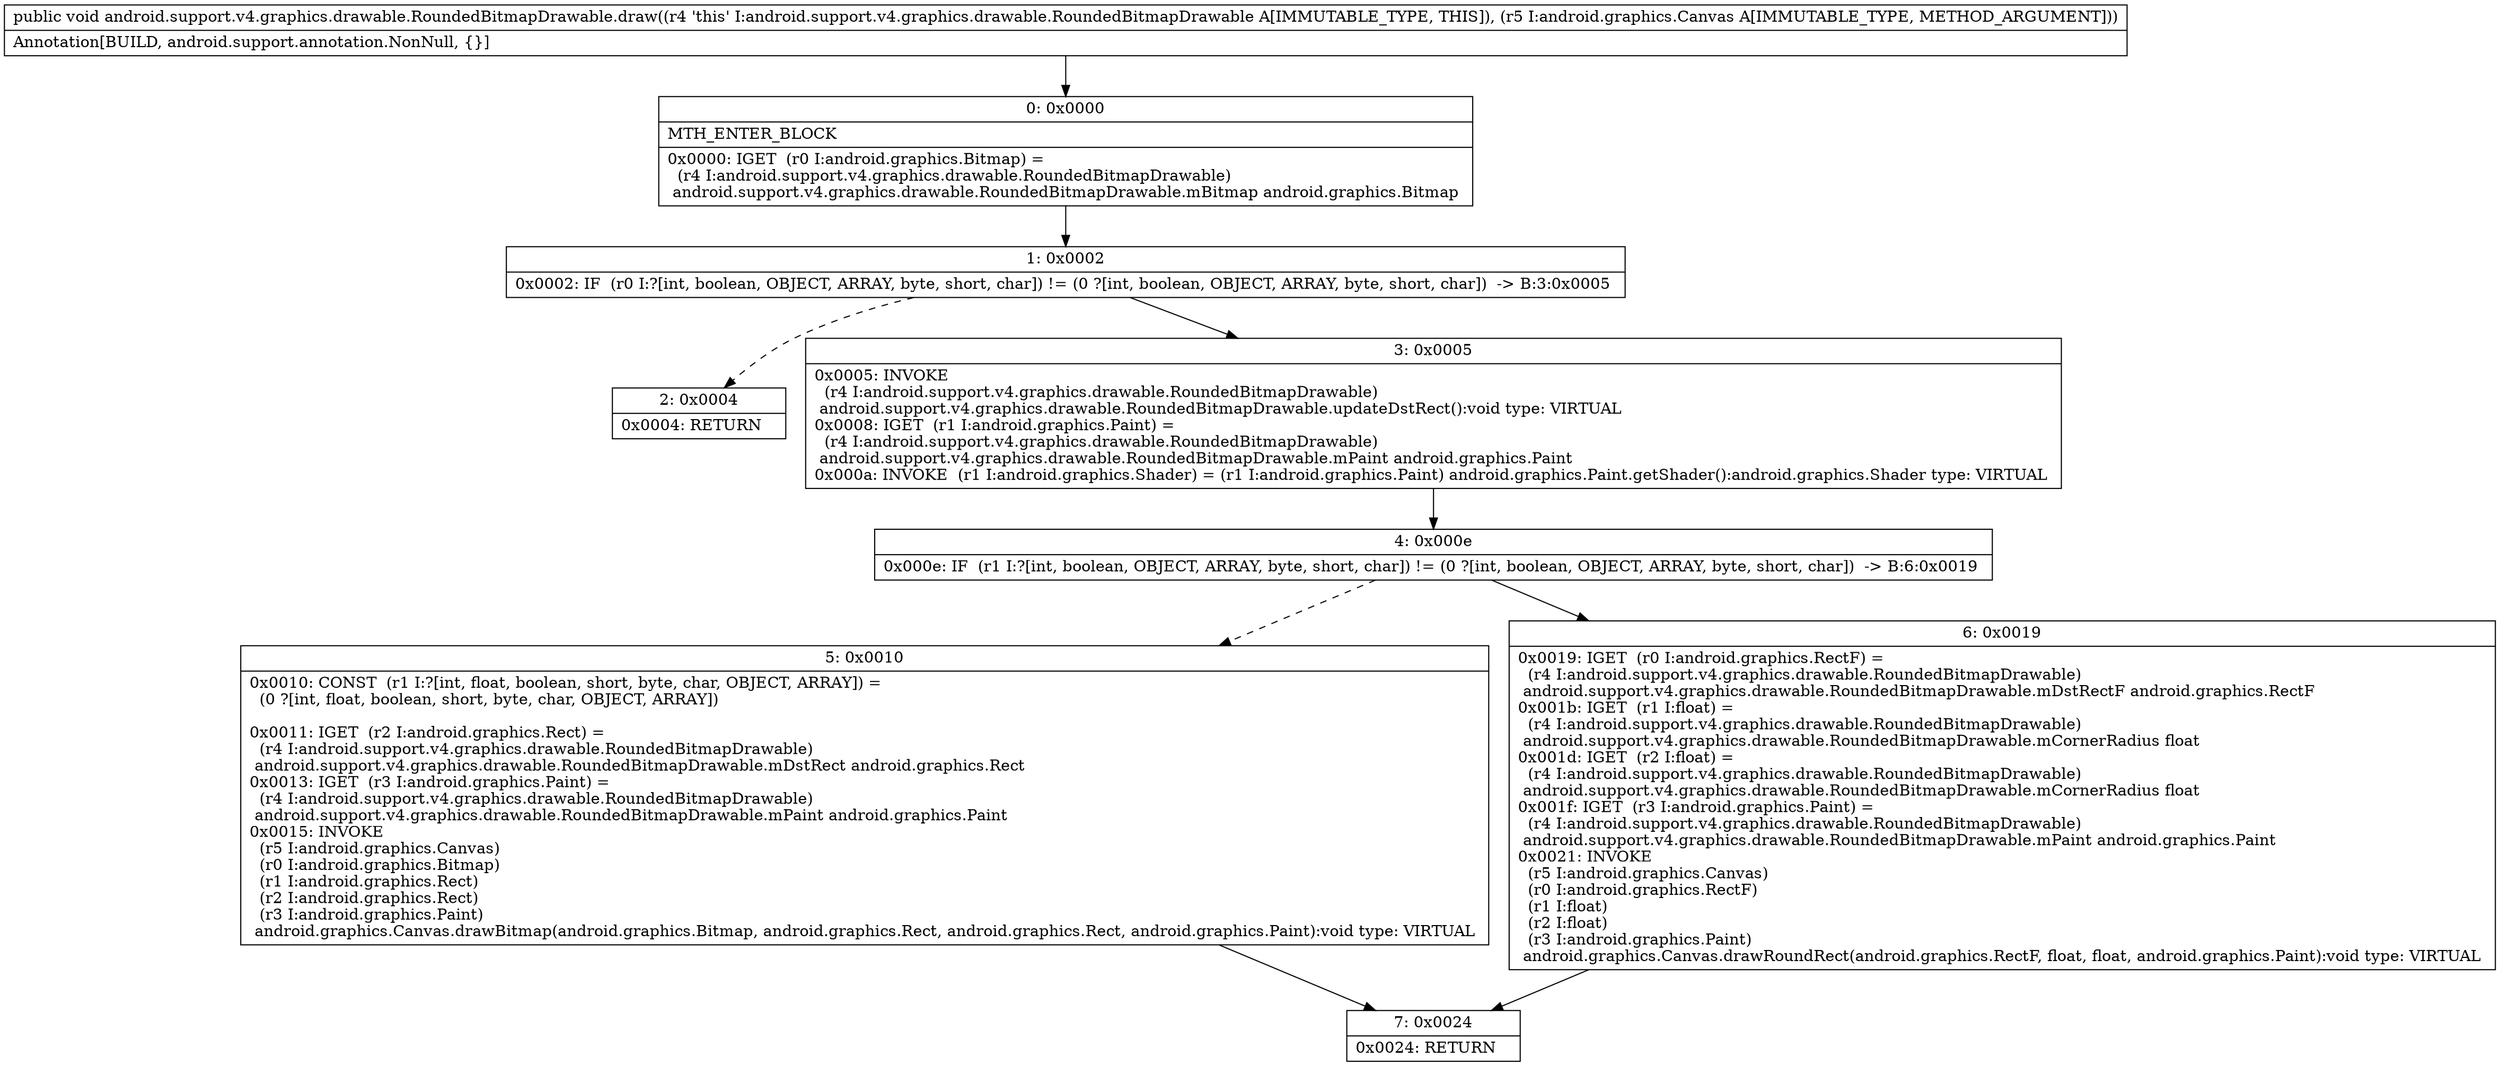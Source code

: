 digraph "CFG forandroid.support.v4.graphics.drawable.RoundedBitmapDrawable.draw(Landroid\/graphics\/Canvas;)V" {
Node_0 [shape=record,label="{0\:\ 0x0000|MTH_ENTER_BLOCK\l|0x0000: IGET  (r0 I:android.graphics.Bitmap) = \l  (r4 I:android.support.v4.graphics.drawable.RoundedBitmapDrawable)\l android.support.v4.graphics.drawable.RoundedBitmapDrawable.mBitmap android.graphics.Bitmap \l}"];
Node_1 [shape=record,label="{1\:\ 0x0002|0x0002: IF  (r0 I:?[int, boolean, OBJECT, ARRAY, byte, short, char]) != (0 ?[int, boolean, OBJECT, ARRAY, byte, short, char])  \-\> B:3:0x0005 \l}"];
Node_2 [shape=record,label="{2\:\ 0x0004|0x0004: RETURN   \l}"];
Node_3 [shape=record,label="{3\:\ 0x0005|0x0005: INVOKE  \l  (r4 I:android.support.v4.graphics.drawable.RoundedBitmapDrawable)\l android.support.v4.graphics.drawable.RoundedBitmapDrawable.updateDstRect():void type: VIRTUAL \l0x0008: IGET  (r1 I:android.graphics.Paint) = \l  (r4 I:android.support.v4.graphics.drawable.RoundedBitmapDrawable)\l android.support.v4.graphics.drawable.RoundedBitmapDrawable.mPaint android.graphics.Paint \l0x000a: INVOKE  (r1 I:android.graphics.Shader) = (r1 I:android.graphics.Paint) android.graphics.Paint.getShader():android.graphics.Shader type: VIRTUAL \l}"];
Node_4 [shape=record,label="{4\:\ 0x000e|0x000e: IF  (r1 I:?[int, boolean, OBJECT, ARRAY, byte, short, char]) != (0 ?[int, boolean, OBJECT, ARRAY, byte, short, char])  \-\> B:6:0x0019 \l}"];
Node_5 [shape=record,label="{5\:\ 0x0010|0x0010: CONST  (r1 I:?[int, float, boolean, short, byte, char, OBJECT, ARRAY]) = \l  (0 ?[int, float, boolean, short, byte, char, OBJECT, ARRAY])\l \l0x0011: IGET  (r2 I:android.graphics.Rect) = \l  (r4 I:android.support.v4.graphics.drawable.RoundedBitmapDrawable)\l android.support.v4.graphics.drawable.RoundedBitmapDrawable.mDstRect android.graphics.Rect \l0x0013: IGET  (r3 I:android.graphics.Paint) = \l  (r4 I:android.support.v4.graphics.drawable.RoundedBitmapDrawable)\l android.support.v4.graphics.drawable.RoundedBitmapDrawable.mPaint android.graphics.Paint \l0x0015: INVOKE  \l  (r5 I:android.graphics.Canvas)\l  (r0 I:android.graphics.Bitmap)\l  (r1 I:android.graphics.Rect)\l  (r2 I:android.graphics.Rect)\l  (r3 I:android.graphics.Paint)\l android.graphics.Canvas.drawBitmap(android.graphics.Bitmap, android.graphics.Rect, android.graphics.Rect, android.graphics.Paint):void type: VIRTUAL \l}"];
Node_6 [shape=record,label="{6\:\ 0x0019|0x0019: IGET  (r0 I:android.graphics.RectF) = \l  (r4 I:android.support.v4.graphics.drawable.RoundedBitmapDrawable)\l android.support.v4.graphics.drawable.RoundedBitmapDrawable.mDstRectF android.graphics.RectF \l0x001b: IGET  (r1 I:float) = \l  (r4 I:android.support.v4.graphics.drawable.RoundedBitmapDrawable)\l android.support.v4.graphics.drawable.RoundedBitmapDrawable.mCornerRadius float \l0x001d: IGET  (r2 I:float) = \l  (r4 I:android.support.v4.graphics.drawable.RoundedBitmapDrawable)\l android.support.v4.graphics.drawable.RoundedBitmapDrawable.mCornerRadius float \l0x001f: IGET  (r3 I:android.graphics.Paint) = \l  (r4 I:android.support.v4.graphics.drawable.RoundedBitmapDrawable)\l android.support.v4.graphics.drawable.RoundedBitmapDrawable.mPaint android.graphics.Paint \l0x0021: INVOKE  \l  (r5 I:android.graphics.Canvas)\l  (r0 I:android.graphics.RectF)\l  (r1 I:float)\l  (r2 I:float)\l  (r3 I:android.graphics.Paint)\l android.graphics.Canvas.drawRoundRect(android.graphics.RectF, float, float, android.graphics.Paint):void type: VIRTUAL \l}"];
Node_7 [shape=record,label="{7\:\ 0x0024|0x0024: RETURN   \l}"];
MethodNode[shape=record,label="{public void android.support.v4.graphics.drawable.RoundedBitmapDrawable.draw((r4 'this' I:android.support.v4.graphics.drawable.RoundedBitmapDrawable A[IMMUTABLE_TYPE, THIS]), (r5 I:android.graphics.Canvas A[IMMUTABLE_TYPE, METHOD_ARGUMENT]))  | Annotation[BUILD, android.support.annotation.NonNull, \{\}]\l}"];
MethodNode -> Node_0;
Node_0 -> Node_1;
Node_1 -> Node_2[style=dashed];
Node_1 -> Node_3;
Node_3 -> Node_4;
Node_4 -> Node_5[style=dashed];
Node_4 -> Node_6;
Node_5 -> Node_7;
Node_6 -> Node_7;
}

